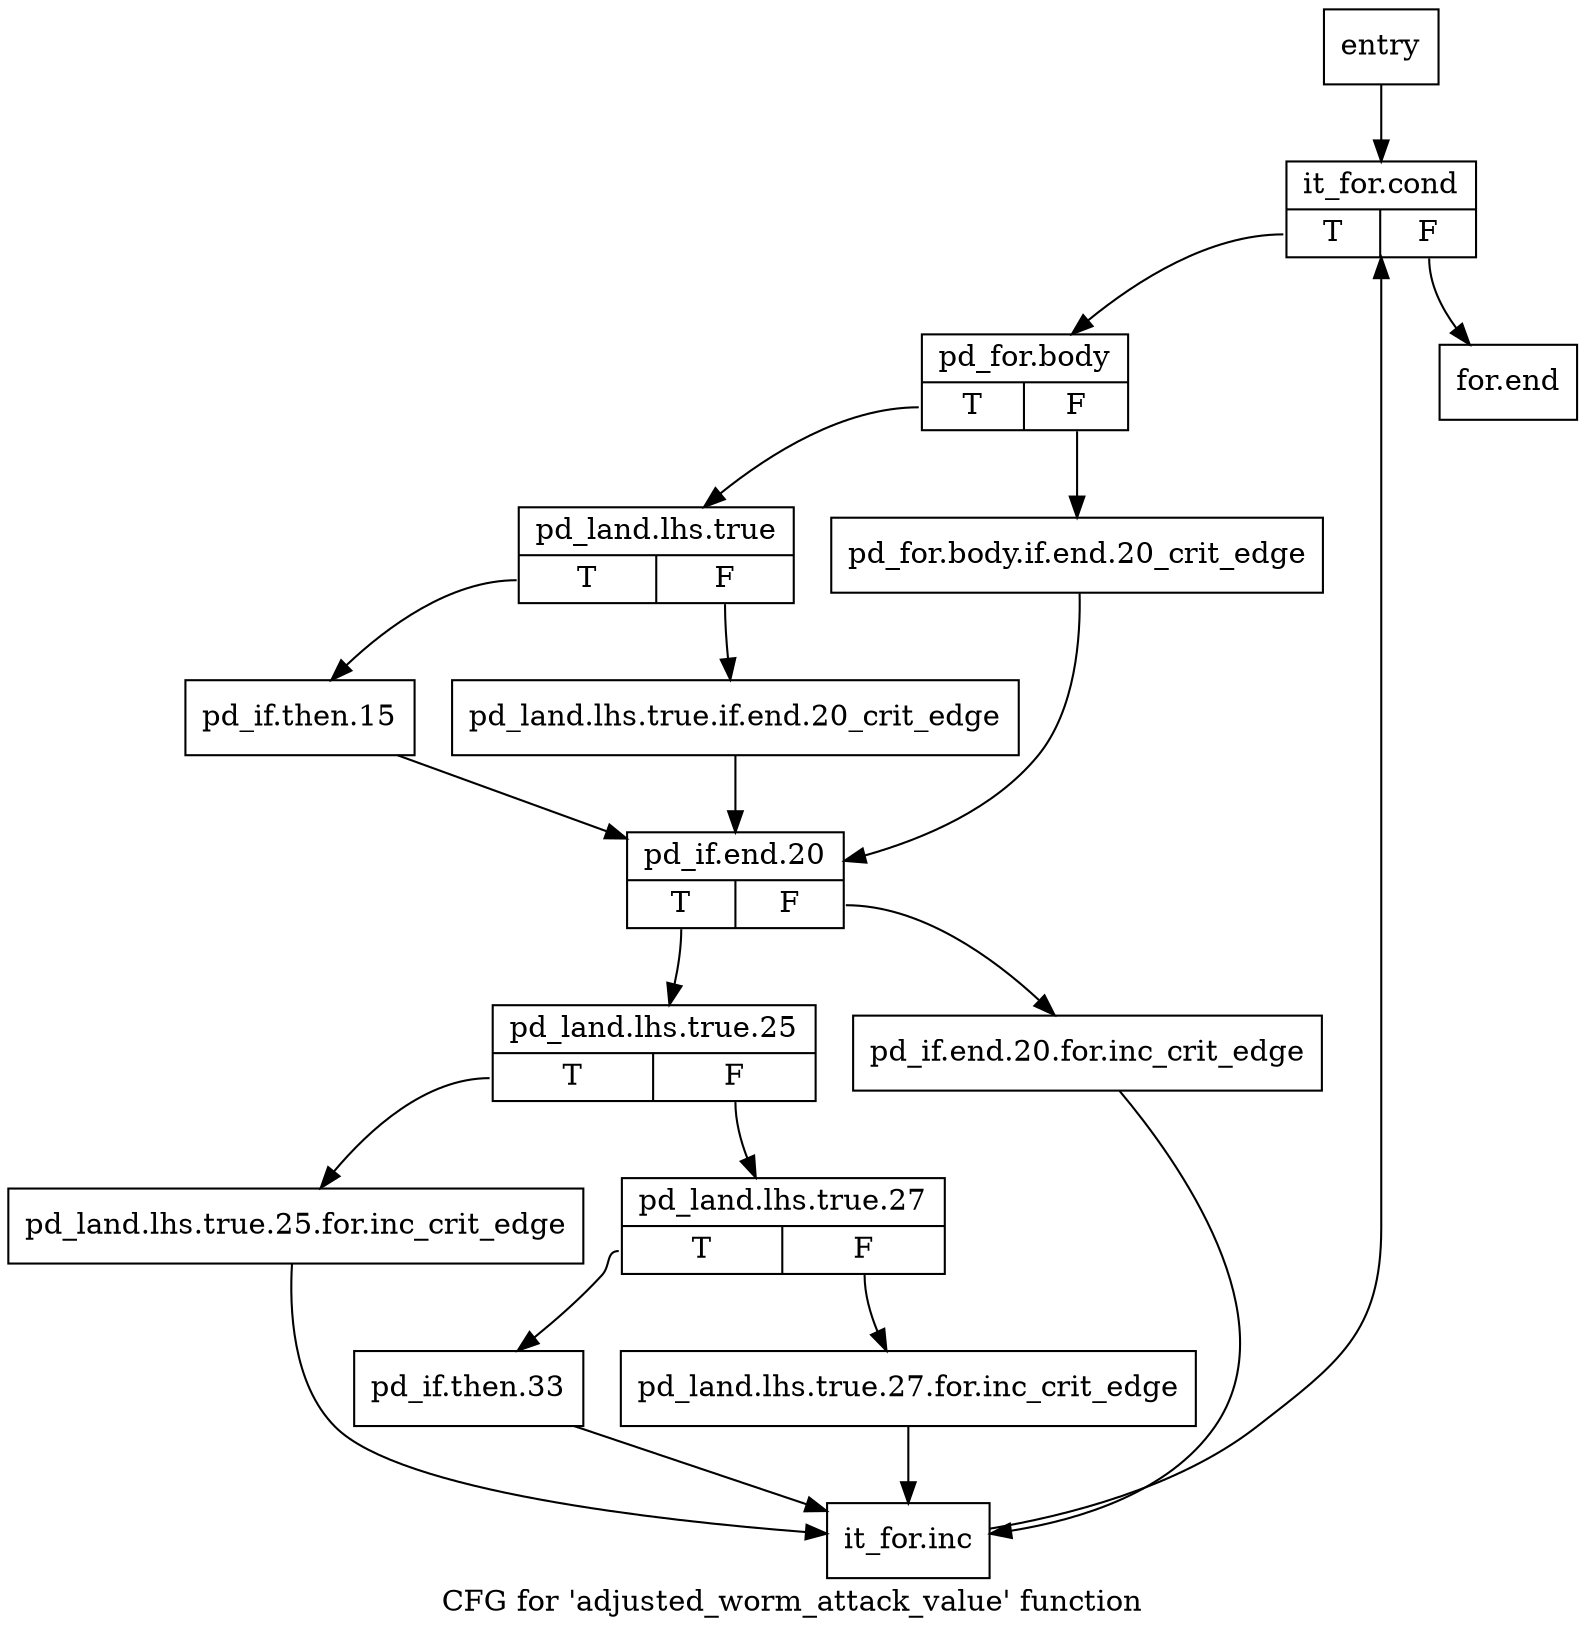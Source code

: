 digraph "CFG for 'adjusted_worm_attack_value' function" {
	label="CFG for 'adjusted_worm_attack_value' function";

	Node0x35f7dd0 [shape=record,label="{entry}"];
	Node0x35f7dd0 -> Node0x35f7e20;
	Node0x35f7e20 [shape=record,label="{it_for.cond|{<s0>T|<s1>F}}"];
	Node0x35f7e20:s0 -> Node0x35f7e70;
	Node0x35f7e20:s1 -> Node0x35f8280;
	Node0x35f7e70 [shape=record,label="{pd_for.body|{<s0>T|<s1>F}}"];
	Node0x35f7e70:s0 -> Node0x35f7f10;
	Node0x35f7e70:s1 -> Node0x35f7ec0;
	Node0x35f7ec0 [shape=record,label="{pd_for.body.if.end.20_crit_edge}"];
	Node0x35f7ec0 -> Node0x35f8000;
	Node0x35f7f10 [shape=record,label="{pd_land.lhs.true|{<s0>T|<s1>F}}"];
	Node0x35f7f10:s0 -> Node0x35f7fb0;
	Node0x35f7f10:s1 -> Node0x35f7f60;
	Node0x35f7f60 [shape=record,label="{pd_land.lhs.true.if.end.20_crit_edge}"];
	Node0x35f7f60 -> Node0x35f8000;
	Node0x35f7fb0 [shape=record,label="{pd_if.then.15}"];
	Node0x35f7fb0 -> Node0x35f8000;
	Node0x35f8000 [shape=record,label="{pd_if.end.20|{<s0>T|<s1>F}}"];
	Node0x35f8000:s0 -> Node0x35f80a0;
	Node0x35f8000:s1 -> Node0x35f8050;
	Node0x35f8050 [shape=record,label="{pd_if.end.20.for.inc_crit_edge}"];
	Node0x35f8050 -> Node0x35f8230;
	Node0x35f80a0 [shape=record,label="{pd_land.lhs.true.25|{<s0>T|<s1>F}}"];
	Node0x35f80a0:s0 -> Node0x35f80f0;
	Node0x35f80a0:s1 -> Node0x35f8140;
	Node0x35f80f0 [shape=record,label="{pd_land.lhs.true.25.for.inc_crit_edge}"];
	Node0x35f80f0 -> Node0x35f8230;
	Node0x35f8140 [shape=record,label="{pd_land.lhs.true.27|{<s0>T|<s1>F}}"];
	Node0x35f8140:s0 -> Node0x35f81e0;
	Node0x35f8140:s1 -> Node0x35f8190;
	Node0x35f8190 [shape=record,label="{pd_land.lhs.true.27.for.inc_crit_edge}"];
	Node0x35f8190 -> Node0x35f8230;
	Node0x35f81e0 [shape=record,label="{pd_if.then.33}"];
	Node0x35f81e0 -> Node0x35f8230;
	Node0x35f8230 [shape=record,label="{it_for.inc}"];
	Node0x35f8230 -> Node0x35f7e20;
	Node0x35f8280 [shape=record,label="{for.end}"];
}
